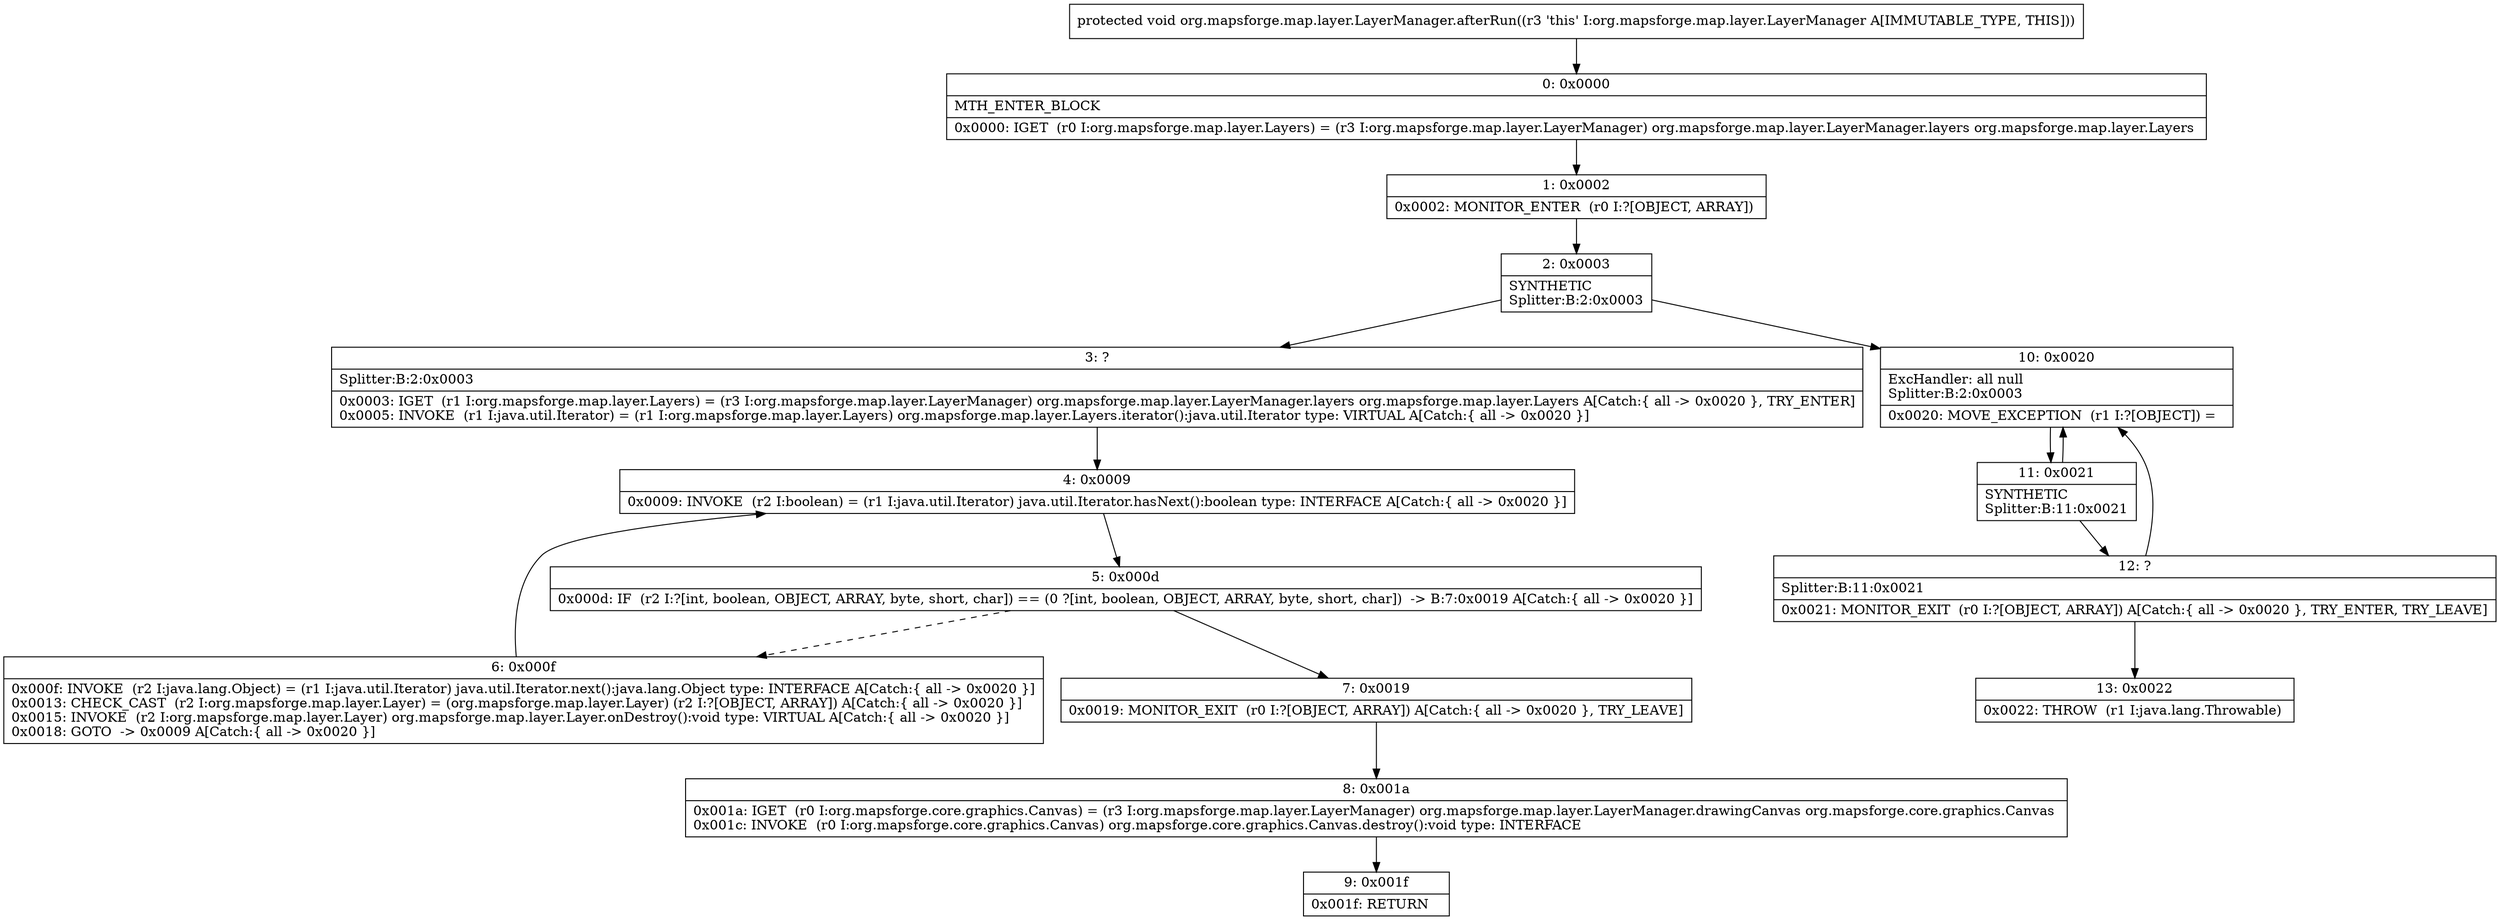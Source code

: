 digraph "CFG fororg.mapsforge.map.layer.LayerManager.afterRun()V" {
Node_0 [shape=record,label="{0\:\ 0x0000|MTH_ENTER_BLOCK\l|0x0000: IGET  (r0 I:org.mapsforge.map.layer.Layers) = (r3 I:org.mapsforge.map.layer.LayerManager) org.mapsforge.map.layer.LayerManager.layers org.mapsforge.map.layer.Layers \l}"];
Node_1 [shape=record,label="{1\:\ 0x0002|0x0002: MONITOR_ENTER  (r0 I:?[OBJECT, ARRAY]) \l}"];
Node_2 [shape=record,label="{2\:\ 0x0003|SYNTHETIC\lSplitter:B:2:0x0003\l}"];
Node_3 [shape=record,label="{3\:\ ?|Splitter:B:2:0x0003\l|0x0003: IGET  (r1 I:org.mapsforge.map.layer.Layers) = (r3 I:org.mapsforge.map.layer.LayerManager) org.mapsforge.map.layer.LayerManager.layers org.mapsforge.map.layer.Layers A[Catch:\{ all \-\> 0x0020 \}, TRY_ENTER]\l0x0005: INVOKE  (r1 I:java.util.Iterator) = (r1 I:org.mapsforge.map.layer.Layers) org.mapsforge.map.layer.Layers.iterator():java.util.Iterator type: VIRTUAL A[Catch:\{ all \-\> 0x0020 \}]\l}"];
Node_4 [shape=record,label="{4\:\ 0x0009|0x0009: INVOKE  (r2 I:boolean) = (r1 I:java.util.Iterator) java.util.Iterator.hasNext():boolean type: INTERFACE A[Catch:\{ all \-\> 0x0020 \}]\l}"];
Node_5 [shape=record,label="{5\:\ 0x000d|0x000d: IF  (r2 I:?[int, boolean, OBJECT, ARRAY, byte, short, char]) == (0 ?[int, boolean, OBJECT, ARRAY, byte, short, char])  \-\> B:7:0x0019 A[Catch:\{ all \-\> 0x0020 \}]\l}"];
Node_6 [shape=record,label="{6\:\ 0x000f|0x000f: INVOKE  (r2 I:java.lang.Object) = (r1 I:java.util.Iterator) java.util.Iterator.next():java.lang.Object type: INTERFACE A[Catch:\{ all \-\> 0x0020 \}]\l0x0013: CHECK_CAST  (r2 I:org.mapsforge.map.layer.Layer) = (org.mapsforge.map.layer.Layer) (r2 I:?[OBJECT, ARRAY]) A[Catch:\{ all \-\> 0x0020 \}]\l0x0015: INVOKE  (r2 I:org.mapsforge.map.layer.Layer) org.mapsforge.map.layer.Layer.onDestroy():void type: VIRTUAL A[Catch:\{ all \-\> 0x0020 \}]\l0x0018: GOTO  \-\> 0x0009 A[Catch:\{ all \-\> 0x0020 \}]\l}"];
Node_7 [shape=record,label="{7\:\ 0x0019|0x0019: MONITOR_EXIT  (r0 I:?[OBJECT, ARRAY]) A[Catch:\{ all \-\> 0x0020 \}, TRY_LEAVE]\l}"];
Node_8 [shape=record,label="{8\:\ 0x001a|0x001a: IGET  (r0 I:org.mapsforge.core.graphics.Canvas) = (r3 I:org.mapsforge.map.layer.LayerManager) org.mapsforge.map.layer.LayerManager.drawingCanvas org.mapsforge.core.graphics.Canvas \l0x001c: INVOKE  (r0 I:org.mapsforge.core.graphics.Canvas) org.mapsforge.core.graphics.Canvas.destroy():void type: INTERFACE \l}"];
Node_9 [shape=record,label="{9\:\ 0x001f|0x001f: RETURN   \l}"];
Node_10 [shape=record,label="{10\:\ 0x0020|ExcHandler: all null\lSplitter:B:2:0x0003\l|0x0020: MOVE_EXCEPTION  (r1 I:?[OBJECT]) =  \l}"];
Node_11 [shape=record,label="{11\:\ 0x0021|SYNTHETIC\lSplitter:B:11:0x0021\l}"];
Node_12 [shape=record,label="{12\:\ ?|Splitter:B:11:0x0021\l|0x0021: MONITOR_EXIT  (r0 I:?[OBJECT, ARRAY]) A[Catch:\{ all \-\> 0x0020 \}, TRY_ENTER, TRY_LEAVE]\l}"];
Node_13 [shape=record,label="{13\:\ 0x0022|0x0022: THROW  (r1 I:java.lang.Throwable) \l}"];
MethodNode[shape=record,label="{protected void org.mapsforge.map.layer.LayerManager.afterRun((r3 'this' I:org.mapsforge.map.layer.LayerManager A[IMMUTABLE_TYPE, THIS])) }"];
MethodNode -> Node_0;
Node_0 -> Node_1;
Node_1 -> Node_2;
Node_2 -> Node_3;
Node_2 -> Node_10;
Node_3 -> Node_4;
Node_4 -> Node_5;
Node_5 -> Node_6[style=dashed];
Node_5 -> Node_7;
Node_6 -> Node_4;
Node_7 -> Node_8;
Node_8 -> Node_9;
Node_10 -> Node_11;
Node_11 -> Node_12;
Node_11 -> Node_10;
Node_12 -> Node_13;
Node_12 -> Node_10;
}

